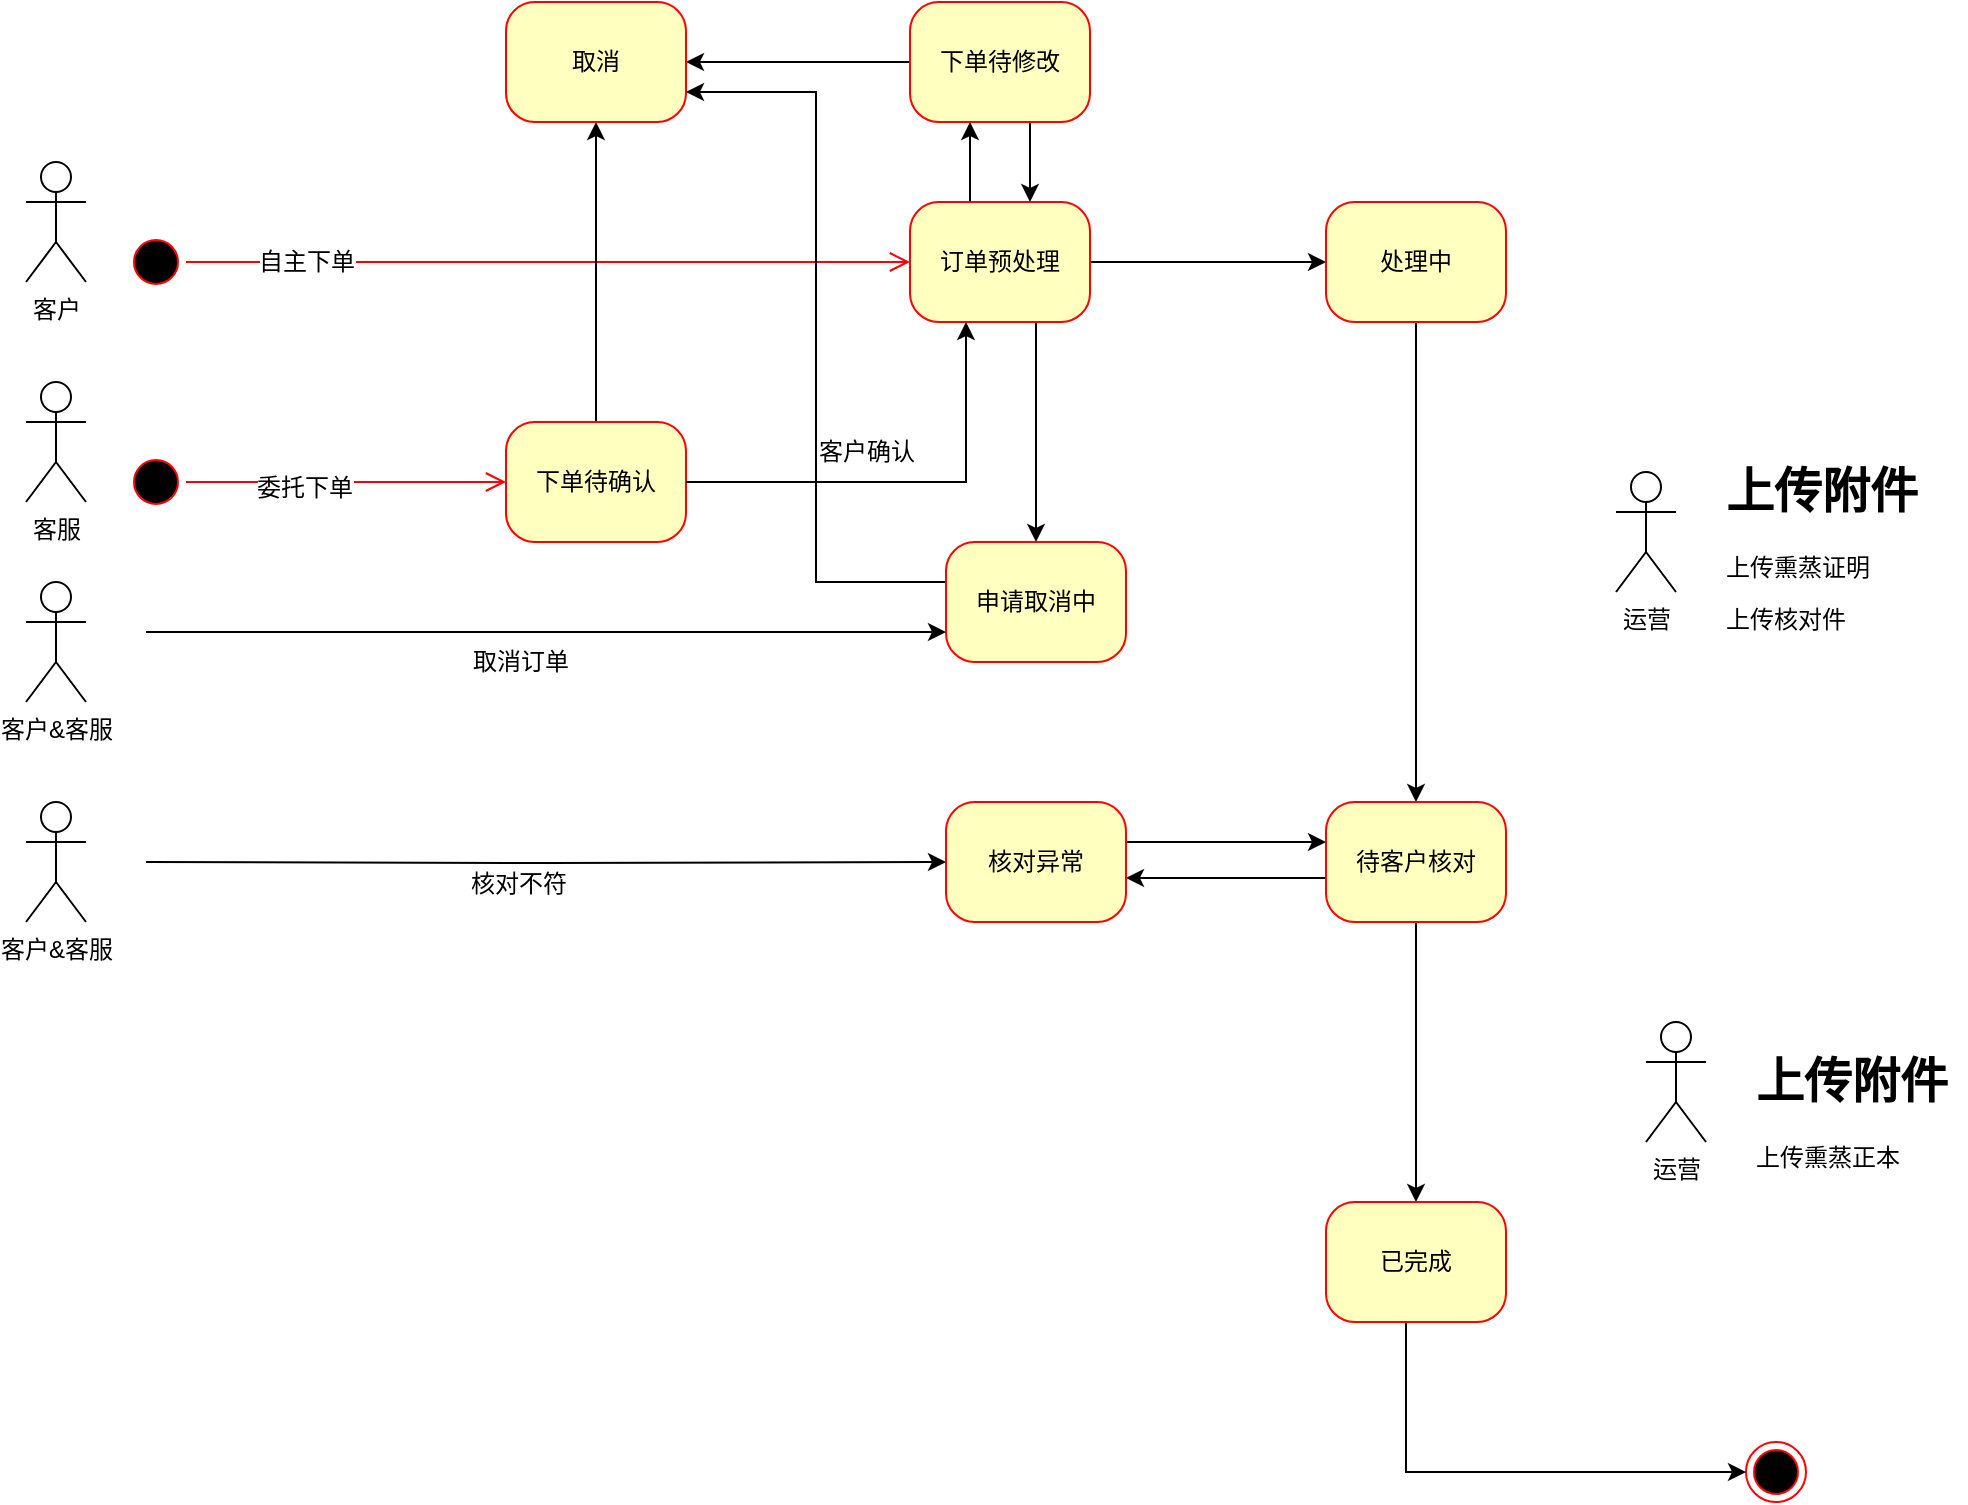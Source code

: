 <mxfile version="12.5.3" type="github" pages="2"><diagram name="Page-1" id="58cdce13-f638-feb5-8d6f-7d28b1aa9fa0"><mxGraphModel dx="1650" dy="898" grid="1" gridSize="10" guides="1" tooltips="1" connect="1" arrows="1" fold="1" page="1" pageScale="1" pageWidth="1100" pageHeight="850" background="#ffffff" math="0" shadow="0"><root><mxCell id="0"/><mxCell id="1" parent="0"/><mxCell id="382b91b5511bd0f7-1" value="d" style="ellipse;html=1;shape=startState;fillColor=#000000;strokeColor=#ff0000;rounded=1;shadow=0;comic=0;labelBackgroundColor=none;fontFamily=Verdana;fontSize=12;fontColor=#000000;align=center;direction=south;" parent="1" vertex="1"><mxGeometry x="80" y="135" width="30" height="30" as="geometry"/></mxCell><mxCell id="Je-cJ-ZJuPby-_SXZ-rX-23" style="edgeStyle=orthogonalEdgeStyle;rounded=0;orthogonalLoop=1;jettySize=auto;html=1;" edge="1" parent="1" source="382b91b5511bd0f7-6" target="Je-cJ-ZJuPby-_SXZ-rX-22"><mxGeometry relative="1" as="geometry"><Array as="points"><mxPoint x="502" y="100"/><mxPoint x="502" y="100"/></Array></mxGeometry></mxCell><mxCell id="Je-cJ-ZJuPby-_SXZ-rX-26" style="edgeStyle=orthogonalEdgeStyle;rounded=0;orthogonalLoop=1;jettySize=auto;html=1;" edge="1" parent="1" source="382b91b5511bd0f7-6" target="Je-cJ-ZJuPby-_SXZ-rX-25"><mxGeometry relative="1" as="geometry"/></mxCell><mxCell id="Je-cJ-ZJuPby-_SXZ-rX-47" style="edgeStyle=orthogonalEdgeStyle;rounded=0;orthogonalLoop=1;jettySize=auto;html=1;entryX=0.5;entryY=0;entryDx=0;entryDy=0;" edge="1" parent="1" source="382b91b5511bd0f7-6" target="Je-cJ-ZJuPby-_SXZ-rX-46"><mxGeometry relative="1" as="geometry"><Array as="points"><mxPoint x="535" y="210"/><mxPoint x="535" y="210"/></Array></mxGeometry></mxCell><mxCell id="382b91b5511bd0f7-6" value="订单预处理" style="rounded=1;whiteSpace=wrap;html=1;arcSize=24;fillColor=#ffffc0;strokeColor=#ff0000;shadow=0;comic=0;labelBackgroundColor=none;fontFamily=Verdana;fontSize=12;fontColor=#000000;align=center;" parent="1" vertex="1"><mxGeometry x="472" y="120" width="90" height="60" as="geometry"/></mxCell><mxCell id="2a3bc250acf0617d-9" style="edgeStyle=orthogonalEdgeStyle;html=1;labelBackgroundColor=none;endArrow=open;endSize=8;strokeColor=#ff0000;fontFamily=Verdana;fontSize=12;align=left;" parent="1" source="382b91b5511bd0f7-1" target="382b91b5511bd0f7-6" edge="1"><mxGeometry relative="1" as="geometry"/></mxCell><mxCell id="Je-cJ-ZJuPby-_SXZ-rX-6" value="自主下单" style="text;html=1;align=center;verticalAlign=middle;resizable=0;points=[];labelBackgroundColor=#ffffff;" vertex="1" connectable="0" parent="2a3bc250acf0617d-9"><mxGeometry x="-0.267" y="2" relative="1" as="geometry"><mxPoint x="-73" y="2" as="offset"/></mxGeometry></mxCell><mxCell id="Je-cJ-ZJuPby-_SXZ-rX-1" value="" style="ellipse;html=1;shape=endState;fillColor=#000000;strokeColor=#ff0000;" vertex="1" parent="1"><mxGeometry x="890" y="740" width="30" height="30" as="geometry"/></mxCell><mxCell id="Je-cJ-ZJuPby-_SXZ-rX-3" value="" style="ellipse;html=1;shape=startState;fillColor=#000000;strokeColor=#ff0000;rounded=1;shadow=0;comic=0;labelBackgroundColor=none;fontFamily=Verdana;fontSize=12;fontColor=#000000;align=center;direction=south;" vertex="1" parent="1"><mxGeometry x="80" y="245" width="30" height="30" as="geometry"/></mxCell><mxCell id="Je-cJ-ZJuPby-_SXZ-rX-44" style="edgeStyle=orthogonalEdgeStyle;rounded=0;orthogonalLoop=1;jettySize=auto;html=1;" edge="1" parent="1" source="Je-cJ-ZJuPby-_SXZ-rX-4" target="Je-cJ-ZJuPby-_SXZ-rX-43"><mxGeometry relative="1" as="geometry"/></mxCell><mxCell id="Je-cJ-ZJuPby-_SXZ-rX-4" value="下单待确认" style="rounded=1;whiteSpace=wrap;html=1;arcSize=24;fillColor=#ffffc0;strokeColor=#ff0000;shadow=0;comic=0;labelBackgroundColor=none;fontFamily=Verdana;fontSize=12;fontColor=#000000;align=center;" vertex="1" parent="1"><mxGeometry x="270" y="230" width="90" height="60" as="geometry"/></mxCell><mxCell id="Je-cJ-ZJuPby-_SXZ-rX-5" style="edgeStyle=orthogonalEdgeStyle;html=1;labelBackgroundColor=none;endArrow=open;endSize=8;strokeColor=#ff0000;fontFamily=Verdana;fontSize=12;align=left;" edge="1" parent="1" source="Je-cJ-ZJuPby-_SXZ-rX-3" target="Je-cJ-ZJuPby-_SXZ-rX-4"><mxGeometry relative="1" as="geometry"/></mxCell><mxCell id="Je-cJ-ZJuPby-_SXZ-rX-7" value="委托下单" style="text;html=1;align=center;verticalAlign=middle;resizable=0;points=[];labelBackgroundColor=#ffffff;" vertex="1" connectable="0" parent="Je-cJ-ZJuPby-_SXZ-rX-5"><mxGeometry x="-0.267" y="-3" relative="1" as="geometry"><mxPoint as="offset"/></mxGeometry></mxCell><mxCell id="Je-cJ-ZJuPby-_SXZ-rX-18" style="edgeStyle=orthogonalEdgeStyle;rounded=0;orthogonalLoop=1;jettySize=auto;html=1;" edge="1" parent="1" source="Je-cJ-ZJuPby-_SXZ-rX-4" target="382b91b5511bd0f7-6"><mxGeometry relative="1" as="geometry"><mxPoint x="480" y="260" as="sourcePoint"/><Array as="points"><mxPoint x="500" y="260"/></Array></mxGeometry></mxCell><mxCell id="Je-cJ-ZJuPby-_SXZ-rX-20" value="客户确认" style="text;html=1;align=center;verticalAlign=middle;resizable=0;points=[];labelBackgroundColor=#ffffff;" vertex="1" connectable="0" parent="Je-cJ-ZJuPby-_SXZ-rX-18"><mxGeometry x="-0.03" y="4" relative="1" as="geometry"><mxPoint x="-17" y="-11" as="offset"/></mxGeometry></mxCell><mxCell id="Je-cJ-ZJuPby-_SXZ-rX-24" style="edgeStyle=orthogonalEdgeStyle;rounded=0;orthogonalLoop=1;jettySize=auto;html=1;" edge="1" parent="1" source="Je-cJ-ZJuPby-_SXZ-rX-22"><mxGeometry relative="1" as="geometry"><mxPoint x="532" y="120" as="targetPoint"/><Array as="points"><mxPoint x="532" y="120"/></Array></mxGeometry></mxCell><mxCell id="Je-cJ-ZJuPby-_SXZ-rX-45" style="edgeStyle=orthogonalEdgeStyle;rounded=0;orthogonalLoop=1;jettySize=auto;html=1;" edge="1" parent="1" source="Je-cJ-ZJuPby-_SXZ-rX-22" target="Je-cJ-ZJuPby-_SXZ-rX-43"><mxGeometry relative="1" as="geometry"/></mxCell><mxCell id="Je-cJ-ZJuPby-_SXZ-rX-22" value="下单待修改" style="rounded=1;whiteSpace=wrap;html=1;arcSize=24;fillColor=#ffffc0;strokeColor=#ff0000;shadow=0;comic=0;labelBackgroundColor=none;fontFamily=Verdana;fontSize=12;fontColor=#000000;align=center;" vertex="1" parent="1"><mxGeometry x="472" y="20" width="90" height="60" as="geometry"/></mxCell><mxCell id="Je-cJ-ZJuPby-_SXZ-rX-28" style="edgeStyle=orthogonalEdgeStyle;rounded=0;orthogonalLoop=1;jettySize=auto;html=1;" edge="1" parent="1" source="Je-cJ-ZJuPby-_SXZ-rX-25" target="Je-cJ-ZJuPby-_SXZ-rX-27"><mxGeometry relative="1" as="geometry"/></mxCell><mxCell id="Je-cJ-ZJuPby-_SXZ-rX-25" value="处理中" style="rounded=1;whiteSpace=wrap;html=1;arcSize=24;fillColor=#ffffc0;strokeColor=#ff0000;shadow=0;comic=0;labelBackgroundColor=none;fontFamily=Verdana;fontSize=12;fontColor=#000000;align=center;" vertex="1" parent="1"><mxGeometry x="680" y="120" width="90" height="60" as="geometry"/></mxCell><mxCell id="Je-cJ-ZJuPby-_SXZ-rX-36" style="edgeStyle=orthogonalEdgeStyle;rounded=0;orthogonalLoop=1;jettySize=auto;html=1;entryX=1;entryY=0.633;entryDx=0;entryDy=0;entryPerimeter=0;" edge="1" parent="1" source="Je-cJ-ZJuPby-_SXZ-rX-27" target="Je-cJ-ZJuPby-_SXZ-rX-33"><mxGeometry relative="1" as="geometry"><Array as="points"><mxPoint x="580" y="458"/><mxPoint x="580" y="458"/></Array></mxGeometry></mxCell><mxCell id="Je-cJ-ZJuPby-_SXZ-rX-40" style="edgeStyle=orthogonalEdgeStyle;rounded=0;orthogonalLoop=1;jettySize=auto;html=1;" edge="1" parent="1" source="Je-cJ-ZJuPby-_SXZ-rX-27" target="Je-cJ-ZJuPby-_SXZ-rX-39"><mxGeometry relative="1" as="geometry"/></mxCell><mxCell id="Je-cJ-ZJuPby-_SXZ-rX-27" value="待客户核对" style="rounded=1;whiteSpace=wrap;html=1;arcSize=24;fillColor=#ffffc0;strokeColor=#ff0000;shadow=0;comic=0;labelBackgroundColor=none;fontFamily=Verdana;fontSize=12;fontColor=#000000;align=center;" vertex="1" parent="1"><mxGeometry x="680" y="420" width="90" height="60" as="geometry"/></mxCell><mxCell id="Je-cJ-ZJuPby-_SXZ-rX-29" value="&lt;h1&gt;上传附件&lt;/h1&gt;&lt;p&gt;上传熏蒸证明&lt;/p&gt;&lt;p&gt;上传核对件&lt;/p&gt;" style="text;html=1;strokeColor=none;fillColor=none;spacing=5;spacingTop=-20;whiteSpace=wrap;overflow=hidden;rounded=0;" vertex="1" parent="1"><mxGeometry x="875" y="245" width="110" height="95" as="geometry"/></mxCell><mxCell id="Je-cJ-ZJuPby-_SXZ-rX-30" value="客户" style="shape=umlActor;verticalLabelPosition=bottom;labelBackgroundColor=#ffffff;verticalAlign=top;html=1;outlineConnect=0;" vertex="1" parent="1"><mxGeometry x="30" y="100" width="30" height="60" as="geometry"/></mxCell><mxCell id="Je-cJ-ZJuPby-_SXZ-rX-32" value="运营" style="shape=umlActor;verticalLabelPosition=bottom;labelBackgroundColor=#ffffff;verticalAlign=top;html=1;outlineConnect=0;" vertex="1" parent="1"><mxGeometry x="825" y="255" width="30" height="60" as="geometry"/></mxCell><mxCell id="Je-cJ-ZJuPby-_SXZ-rX-34" style="edgeStyle=orthogonalEdgeStyle;rounded=0;orthogonalLoop=1;jettySize=auto;html=1;" edge="1" parent="1" source="Je-cJ-ZJuPby-_SXZ-rX-33" target="Je-cJ-ZJuPby-_SXZ-rX-27"><mxGeometry relative="1" as="geometry"><Array as="points"><mxPoint x="630" y="440"/><mxPoint x="630" y="440"/></Array></mxGeometry></mxCell><mxCell id="Je-cJ-ZJuPby-_SXZ-rX-33" value="核对异常" style="rounded=1;whiteSpace=wrap;html=1;arcSize=24;fillColor=#ffffc0;strokeColor=#ff0000;shadow=0;comic=0;labelBackgroundColor=none;fontFamily=Verdana;fontSize=12;fontColor=#000000;align=center;" vertex="1" parent="1"><mxGeometry x="490" y="420" width="90" height="60" as="geometry"/></mxCell><mxCell id="Je-cJ-ZJuPby-_SXZ-rX-37" value="&lt;h1&gt;上传附件&lt;/h1&gt;&lt;p&gt;上传熏蒸正本&lt;/p&gt;" style="text;html=1;strokeColor=none;fillColor=none;spacing=5;spacingTop=-20;whiteSpace=wrap;overflow=hidden;rounded=0;" vertex="1" parent="1"><mxGeometry x="890" y="540" width="110" height="80" as="geometry"/></mxCell><mxCell id="Je-cJ-ZJuPby-_SXZ-rX-38" value="运营" style="shape=umlActor;verticalLabelPosition=bottom;labelBackgroundColor=#ffffff;verticalAlign=top;html=1;outlineConnect=0;" vertex="1" parent="1"><mxGeometry x="840" y="530" width="30" height="60" as="geometry"/></mxCell><mxCell id="Je-cJ-ZJuPby-_SXZ-rX-42" style="edgeStyle=orthogonalEdgeStyle;rounded=0;orthogonalLoop=1;jettySize=auto;html=1;" edge="1" parent="1" source="Je-cJ-ZJuPby-_SXZ-rX-39" target="Je-cJ-ZJuPby-_SXZ-rX-1"><mxGeometry relative="1" as="geometry"><Array as="points"><mxPoint x="720" y="755"/></Array></mxGeometry></mxCell><mxCell id="Je-cJ-ZJuPby-_SXZ-rX-39" value="已完成" style="rounded=1;whiteSpace=wrap;html=1;arcSize=24;fillColor=#ffffc0;strokeColor=#ff0000;shadow=0;comic=0;labelBackgroundColor=none;fontFamily=Verdana;fontSize=12;fontColor=#000000;align=center;" vertex="1" parent="1"><mxGeometry x="680" y="620" width="90" height="60" as="geometry"/></mxCell><mxCell id="Je-cJ-ZJuPby-_SXZ-rX-43" value="取消" style="rounded=1;whiteSpace=wrap;html=1;arcSize=24;fillColor=#ffffc0;strokeColor=#ff0000;shadow=0;comic=0;labelBackgroundColor=none;fontFamily=Verdana;fontSize=12;fontColor=#000000;align=center;" vertex="1" parent="1"><mxGeometry x="270" y="20" width="90" height="60" as="geometry"/></mxCell><mxCell id="Je-cJ-ZJuPby-_SXZ-rX-48" style="edgeStyle=orthogonalEdgeStyle;rounded=0;orthogonalLoop=1;jettySize=auto;html=1;entryX=1;entryY=0.75;entryDx=0;entryDy=0;" edge="1" parent="1" source="Je-cJ-ZJuPby-_SXZ-rX-46" target="Je-cJ-ZJuPby-_SXZ-rX-43"><mxGeometry relative="1" as="geometry"><Array as="points"><mxPoint x="425" y="310"/><mxPoint x="425" y="65"/></Array></mxGeometry></mxCell><mxCell id="Je-cJ-ZJuPby-_SXZ-rX-46" value="申请取消中" style="rounded=1;whiteSpace=wrap;html=1;arcSize=24;fillColor=#ffffc0;strokeColor=#ff0000;shadow=0;comic=0;labelBackgroundColor=none;fontFamily=Verdana;fontSize=12;fontColor=#000000;align=center;" vertex="1" parent="1"><mxGeometry x="490" y="290" width="90" height="60" as="geometry"/></mxCell><mxCell id="Je-cJ-ZJuPby-_SXZ-rX-55" value="客服" style="shape=umlActor;verticalLabelPosition=bottom;labelBackgroundColor=#ffffff;verticalAlign=top;html=1;outlineConnect=0;" vertex="1" parent="1"><mxGeometry x="30" y="210" width="30" height="60" as="geometry"/></mxCell><mxCell id="Je-cJ-ZJuPby-_SXZ-rX-61" style="edgeStyle=orthogonalEdgeStyle;rounded=0;orthogonalLoop=1;jettySize=auto;html=1;entryX=0;entryY=0.75;entryDx=0;entryDy=0;" edge="1" parent="1" target="Je-cJ-ZJuPby-_SXZ-rX-46"><mxGeometry relative="1" as="geometry"><mxPoint x="90" y="335" as="sourcePoint"/><Array as="points"><mxPoint x="160" y="335"/><mxPoint x="160" y="335"/></Array></mxGeometry></mxCell><mxCell id="Je-cJ-ZJuPby-_SXZ-rX-62" value="取消订单" style="text;html=1;align=center;verticalAlign=middle;resizable=0;points=[];labelBackgroundColor=#ffffff;" vertex="1" connectable="0" parent="Je-cJ-ZJuPby-_SXZ-rX-61"><mxGeometry x="-0.102" y="-3" relative="1" as="geometry"><mxPoint x="7" y="12" as="offset"/></mxGeometry></mxCell><mxCell id="Je-cJ-ZJuPby-_SXZ-rX-56" value="客户&amp;amp;客服" style="shape=umlActor;verticalLabelPosition=bottom;labelBackgroundColor=#ffffff;verticalAlign=top;html=1;outlineConnect=0;" vertex="1" parent="1"><mxGeometry x="30" y="310" width="30" height="60" as="geometry"/></mxCell><mxCell id="Je-cJ-ZJuPby-_SXZ-rX-58" style="edgeStyle=orthogonalEdgeStyle;rounded=0;orthogonalLoop=1;jettySize=auto;html=1;" edge="1" parent="1" target="Je-cJ-ZJuPby-_SXZ-rX-33"><mxGeometry relative="1" as="geometry"><mxPoint x="90" y="450" as="sourcePoint"/></mxGeometry></mxCell><mxCell id="Je-cJ-ZJuPby-_SXZ-rX-63" value="核对不符" style="text;html=1;align=center;verticalAlign=middle;resizable=0;points=[];labelBackgroundColor=#ffffff;" vertex="1" connectable="0" parent="Je-cJ-ZJuPby-_SXZ-rX-58"><mxGeometry x="-0.051" y="-4" relative="1" as="geometry"><mxPoint x="-4" y="6" as="offset"/></mxGeometry></mxCell><mxCell id="Je-cJ-ZJuPby-_SXZ-rX-57" value="客户&amp;amp;客服" style="shape=umlActor;verticalLabelPosition=bottom;labelBackgroundColor=#ffffff;verticalAlign=top;html=1;outlineConnect=0;" vertex="1" parent="1"><mxGeometry x="30" y="420" width="30" height="60" as="geometry"/></mxCell></root></mxGraphModel></diagram><diagram id="FL15hCqfclwldG2aS4mL" name="Page-2"><mxGraphModel dx="2062" dy="1122" grid="1" gridSize="10" guides="1" tooltips="1" connect="1" arrows="1" fold="1" page="1" pageScale="1" pageWidth="827" pageHeight="1169" math="0" shadow="0"><root><mxCell id="IY4ilust6kjQbmXUtWdU-0"/><mxCell id="IY4ilust6kjQbmXUtWdU-1" parent="IY4ilust6kjQbmXUtWdU-0"/><mxCell id="p0zMzg9Y5f3XSwjLko1G-0" value="客户确认" style="edgeStyle=orthogonalEdgeStyle;rounded=0;orthogonalLoop=1;jettySize=auto;html=1;fillColor=#FF9933;" edge="1" parent="IY4ilust6kjQbmXUtWdU-1" source="IY4ilust6kjQbmXUtWdU-2" target="VwMBiO9xLkuXdf6F5I4K-0"><mxGeometry relative="1" as="geometry"/></mxCell><mxCell id="F4yB4x33IQrQUkwUR2VI-10" style="edgeStyle=orthogonalEdgeStyle;rounded=0;orthogonalLoop=1;jettySize=auto;html=1;fillColor=#FF9933;" edge="1" parent="IY4ilust6kjQbmXUtWdU-1" source="IY4ilust6kjQbmXUtWdU-2" target="d-SZcH_rdnzOVS4ZhJtk-0"><mxGeometry relative="1" as="geometry"/></mxCell><mxCell id="IY4ilust6kjQbmXUtWdU-2" value="下单待确认" style="ellipse;whiteSpace=wrap;html=1;aspect=fixed;fillColor=#FF9933;" vertex="1" parent="IY4ilust6kjQbmXUtWdU-1"><mxGeometry x="80" y="270" width="80" height="80" as="geometry"/></mxCell><mxCell id="F4yB4x33IQrQUkwUR2VI-11" style="edgeStyle=orthogonalEdgeStyle;rounded=0;orthogonalLoop=1;jettySize=auto;html=1;fillColor=#FF9933;" edge="1" parent="IY4ilust6kjQbmXUtWdU-1" source="VwMBiO9xLkuXdf6F5I4K-0" target="pix1ICDZ6WsvYn62RpNW-0"><mxGeometry relative="1" as="geometry"/></mxCell><mxCell id="F4yB4x33IQrQUkwUR2VI-13" style="edgeStyle=orthogonalEdgeStyle;rounded=0;orthogonalLoop=1;jettySize=auto;html=1;fillColor=#FF9933;" edge="1" parent="IY4ilust6kjQbmXUtWdU-1" source="VwMBiO9xLkuXdf6F5I4K-0" target="d-SZcH_rdnzOVS4ZhJtk-4"><mxGeometry relative="1" as="geometry"><Array as="points"><mxPoint x="342" y="160"/></Array></mxGeometry></mxCell><mxCell id="F4yB4x33IQrQUkwUR2VI-14" style="edgeStyle=orthogonalEdgeStyle;rounded=0;orthogonalLoop=1;jettySize=auto;html=1;fillColor=#FF9933;" edge="1" parent="IY4ilust6kjQbmXUtWdU-1" source="VwMBiO9xLkuXdf6F5I4K-0" target="d-SZcH_rdnzOVS4ZhJtk-3"><mxGeometry relative="1" as="geometry"/></mxCell><mxCell id="VwMBiO9xLkuXdf6F5I4K-0" value="预处理" style="ellipse;whiteSpace=wrap;html=1;aspect=fixed;fillColor=#FF9933;" vertex="1" parent="IY4ilust6kjQbmXUtWdU-1"><mxGeometry x="302" y="270" width="80" height="80" as="geometry"/></mxCell><mxCell id="d-SZcH_rdnzOVS4ZhJtk-2" style="edgeStyle=orthogonalEdgeStyle;rounded=0;orthogonalLoop=1;jettySize=auto;html=1;fillColor=#FF9933;" edge="1" parent="IY4ilust6kjQbmXUtWdU-1" source="pix1ICDZ6WsvYn62RpNW-0" target="d-SZcH_rdnzOVS4ZhJtk-0"><mxGeometry relative="1" as="geometry"/></mxCell><mxCell id="d-SZcH_rdnzOVS4ZhJtk-9" value="取消(无费用)" style="text;html=1;align=center;verticalAlign=middle;resizable=0;points=[];labelBackgroundColor=#ffffff;fillColor=#FF9933;" vertex="1" connectable="0" parent="d-SZcH_rdnzOVS4ZhJtk-2"><mxGeometry x="-0.213" y="-3" relative="1" as="geometry"><mxPoint x="-21" y="3" as="offset"/></mxGeometry></mxCell><mxCell id="pix1ICDZ6WsvYn62RpNW-0" value="下单待修改" style="ellipse;whiteSpace=wrap;html=1;aspect=fixed;fillColor=#FF9933;" vertex="1" parent="IY4ilust6kjQbmXUtWdU-1"><mxGeometry x="302" y="440" width="80" height="80" as="geometry"/></mxCell><mxCell id="d-SZcH_rdnzOVS4ZhJtk-0" value="已关闭" style="ellipse;whiteSpace=wrap;html=1;aspect=fixed;fillColor=#FF9933;" vertex="1" parent="IY4ilust6kjQbmXUtWdU-1"><mxGeometry x="80" y="440" width="80" height="80" as="geometry"/></mxCell><mxCell id="F4yB4x33IQrQUkwUR2VI-15" style="edgeStyle=orthogonalEdgeStyle;rounded=0;orthogonalLoop=1;jettySize=auto;html=1;fillColor=#FF9933;" edge="1" parent="IY4ilust6kjQbmXUtWdU-1" source="d-SZcH_rdnzOVS4ZhJtk-3" target="d-SZcH_rdnzOVS4ZhJtk-4"><mxGeometry relative="1" as="geometry"/></mxCell><mxCell id="F4yB4x33IQrQUkwUR2VI-28" style="edgeStyle=orthogonalEdgeStyle;rounded=0;orthogonalLoop=1;jettySize=auto;html=1;fillColor=#FF9933;" edge="1" parent="IY4ilust6kjQbmXUtWdU-1" source="d-SZcH_rdnzOVS4ZhJtk-3" target="F4yB4x33IQrQUkwUR2VI-6"><mxGeometry relative="1" as="geometry"/></mxCell><mxCell id="d-SZcH_rdnzOVS4ZhJtk-3" value="处理中" style="ellipse;whiteSpace=wrap;html=1;aspect=fixed;fillColor=#FF9933;" vertex="1" parent="IY4ilust6kjQbmXUtWdU-1"><mxGeometry x="529" y="270" width="80" height="80" as="geometry"/></mxCell><mxCell id="d-SZcH_rdnzOVS4ZhJtk-4" value="已取消" style="ellipse;whiteSpace=wrap;html=1;aspect=fixed;fillColor=#FF9933;" vertex="1" parent="IY4ilust6kjQbmXUtWdU-1"><mxGeometry x="529" y="120" width="80" height="80" as="geometry"/></mxCell><mxCell id="d-SZcH_rdnzOVS4ZhJtk-8" value="取消(无费用)" style="endArrow=classic;html=1;fillColor=#FF9933;" edge="1" parent="IY4ilust6kjQbmXUtWdU-1" source="VwMBiO9xLkuXdf6F5I4K-0" target="d-SZcH_rdnzOVS4ZhJtk-0"><mxGeometry width="50" height="50" relative="1" as="geometry"><mxPoint x="80" y="900" as="sourcePoint"/><mxPoint x="130" y="850" as="targetPoint"/></mxGeometry></mxCell><mxCell id="F4yB4x33IQrQUkwUR2VI-3" style="edgeStyle=orthogonalEdgeStyle;rounded=0;orthogonalLoop=1;jettySize=auto;html=1;fillColor=#FF9933;" edge="1" parent="IY4ilust6kjQbmXUtWdU-1" source="F4yB4x33IQrQUkwUR2VI-0" target="F4yB4x33IQrQUkwUR2VI-1"><mxGeometry relative="1" as="geometry"/></mxCell><mxCell id="F4yB4x33IQrQUkwUR2VI-26" style="edgeStyle=orthogonalEdgeStyle;rounded=0;orthogonalLoop=1;jettySize=auto;html=1;fillColor=#FF9933;" edge="1" parent="IY4ilust6kjQbmXUtWdU-1" source="F4yB4x33IQrQUkwUR2VI-0" target="F4yB4x33IQrQUkwUR2VI-25"><mxGeometry relative="1" as="geometry"/></mxCell><mxCell id="F4yB4x33IQrQUkwUR2VI-0" value="待核对" style="ellipse;whiteSpace=wrap;html=1;aspect=fixed;fillColor=#FF9933;" vertex="1" parent="IY4ilust6kjQbmXUtWdU-1"><mxGeometry x="330" y="600" width="80" height="80" as="geometry"/></mxCell><mxCell id="F4yB4x33IQrQUkwUR2VI-2" style="edgeStyle=orthogonalEdgeStyle;rounded=0;orthogonalLoop=1;jettySize=auto;html=1;fillColor=#FF9933;" edge="1" parent="IY4ilust6kjQbmXUtWdU-1" source="F4yB4x33IQrQUkwUR2VI-1" target="F4yB4x33IQrQUkwUR2VI-0"><mxGeometry relative="1" as="geometry"/></mxCell><mxCell id="F4yB4x33IQrQUkwUR2VI-1" value="核对异常" style="ellipse;whiteSpace=wrap;html=1;aspect=fixed;fillColor=#FF9933;" vertex="1" parent="IY4ilust6kjQbmXUtWdU-1"><mxGeometry x="150" y="600" width="80" height="80" as="geometry"/></mxCell><mxCell id="F4yB4x33IQrQUkwUR2VI-18" style="edgeStyle=orthogonalEdgeStyle;rounded=0;orthogonalLoop=1;jettySize=auto;html=1;fillColor=#FF9933;" edge="1" parent="IY4ilust6kjQbmXUtWdU-1" source="F4yB4x33IQrQUkwUR2VI-6" target="F4yB4x33IQrQUkwUR2VI-17"><mxGeometry relative="1" as="geometry"/></mxCell><mxCell id="F4yB4x33IQrQUkwUR2VI-6" value="已完成" style="ellipse;whiteSpace=wrap;html=1;aspect=fixed;fillColor=#FF9933;" vertex="1" parent="IY4ilust6kjQbmXUtWdU-1"><mxGeometry x="529" y="800" width="80" height="80" as="geometry"/></mxCell><mxCell id="F4yB4x33IQrQUkwUR2VI-17" value="" style="ellipse;html=1;shape=endState;fillColor=#000000;strokeColor=#ff0000;" vertex="1" parent="IY4ilust6kjQbmXUtWdU-1"><mxGeometry x="554" y="970" width="30" height="30" as="geometry"/></mxCell><mxCell id="F4yB4x33IQrQUkwUR2VI-25" value="已核对" style="ellipse;whiteSpace=wrap;html=1;aspect=fixed;fillColor=#FF9933;" vertex="1" parent="IY4ilust6kjQbmXUtWdU-1"><mxGeometry x="330" y="780" width="80" height="80" as="geometry"/></mxCell><mxCell id="d9E03wn5tFaFu0Dn6wUf-0" value="" style="ellipse;html=1;shape=startState;fillColor=#000000;strokeColor=#ff0000;" vertex="1" parent="IY4ilust6kjQbmXUtWdU-1"><mxGeometry x="105" y="150" width="30" height="30" as="geometry"/></mxCell><mxCell id="d9E03wn5tFaFu0Dn6wUf-1" value="" style="edgeStyle=orthogonalEdgeStyle;html=1;verticalAlign=bottom;endArrow=open;endSize=8;strokeColor=#ff0000;fillColor=#FF9933;" edge="1" source="d9E03wn5tFaFu0Dn6wUf-0" parent="IY4ilust6kjQbmXUtWdU-1" target="IY4ilust6kjQbmXUtWdU-2"><mxGeometry relative="1" as="geometry"><mxPoint x="145" y="970" as="targetPoint"/></mxGeometry></mxCell></root></mxGraphModel></diagram></mxfile>
